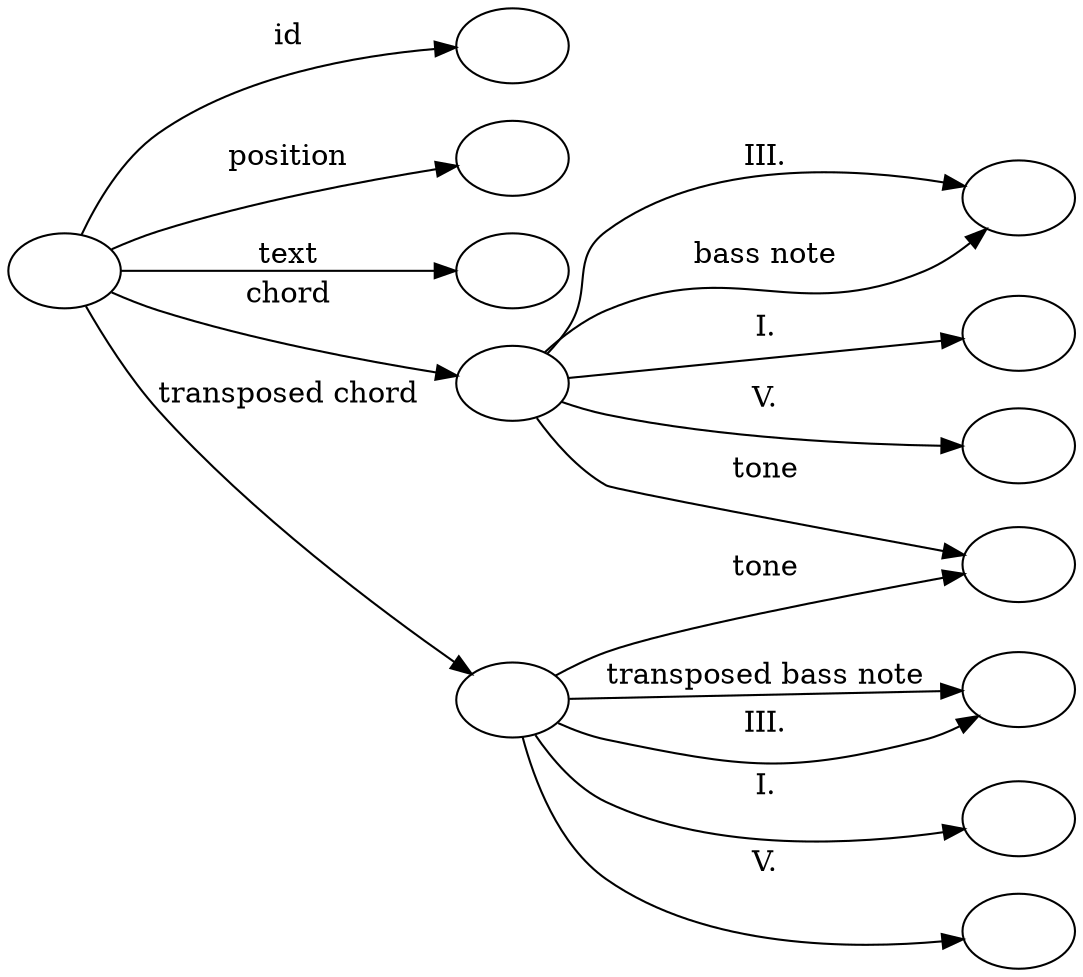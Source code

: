 digraph g {
    rankdir=LR
    Segment [label=""]
    ID [label=""]
    Position [label=""]
    Text [label=""]
    Bass_note [label=""]
    Chord [label=""]
    // Tone [label=""]
    Deg1 [label=""]
    // Deg3 [label=""]
    Deg5 [label=""]
    T_Chord [label=""]
    T_Tone [label=""]
    T_Bass_note [label=""]
    T_Deg1 [label=""]
    // T_Deg3 [label=""]
    T_Deg5 [label=""]
    Segment -> ID [label="id"]
    Segment -> Position [label="position"]
    Segment -> Text [label="text"]
    Segment -> T_Chord [label="transposed chord"]
    Segment -> Chord [label="chord"]
    Chord -> T_Tone [label="tone"]
    Chord -> Deg1 [label="I."]
    Chord -> Bass_note [label="III."]
    Chord -> Deg5 [label="V."]
    Chord -> Bass_note [label="bass note"]
    T_Chord -> T_Tone [label="tone"]
    T_Chord -> T_Bass_note [label="transposed bass note"]
    T_Chord -> T_Deg1 [label="I."]
    T_Chord -> T_Bass_note [label="III."]
    T_Chord -> T_Deg5 [label="V."]
}